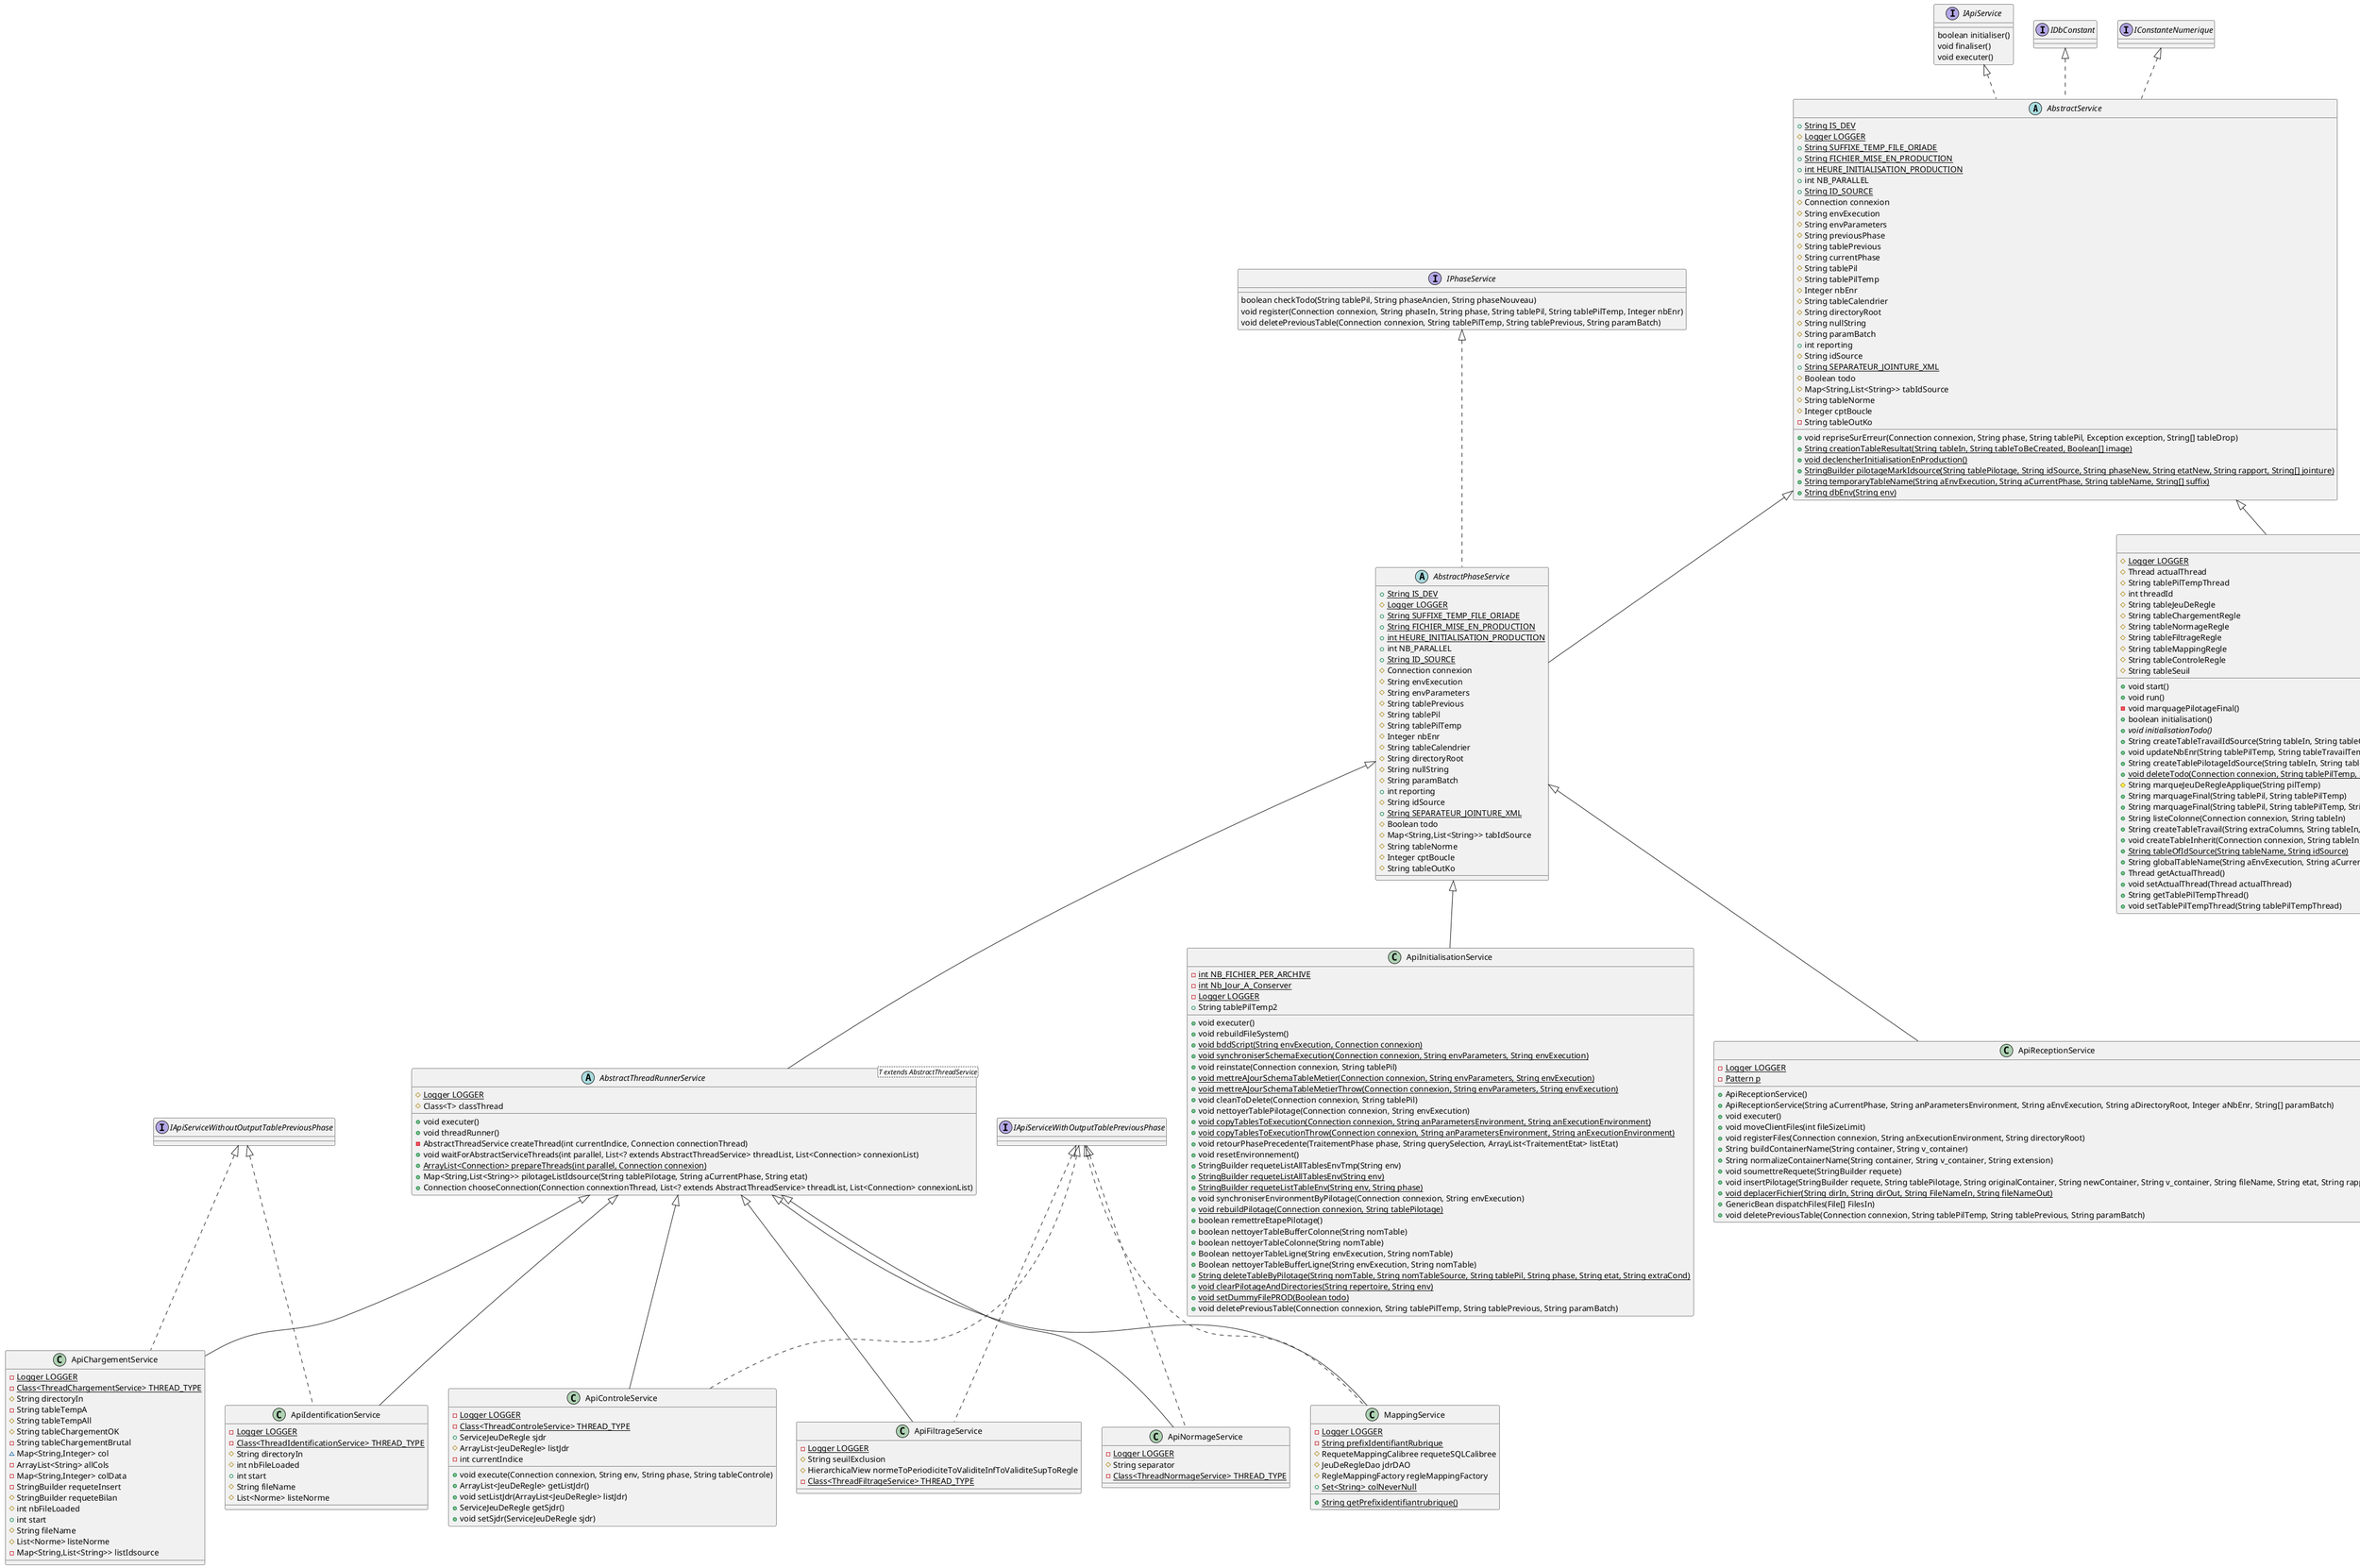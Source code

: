 @startuml
abstract class AbstractService [[java:fr.insee.arc.core.service.AbstractService]] {
	+{static}String IS_DEV
	#{static}Logger LOGGER
	+{static}String SUFFIXE_TEMP_FILE_ORIADE
	+{static}String FICHIER_MISE_EN_PRODUCTION
	+{static}int HEURE_INITIALISATION_PRODUCTION
	+int NB_PARALLEL
	+{static}String ID_SOURCE
	#Connection connexion
	#String envExecution
	#String envParameters
	#String previousPhase
	#String tablePrevious
	#String currentPhase
	#String tablePil
	#String tablePilTemp
	#Integer nbEnr
	#String tableCalendrier
	#String directoryRoot
	#String nullString
	#String paramBatch
	+int reporting
	#String idSource
	+{static}String SEPARATEUR_JOINTURE_XML
	#Boolean todo
	#Map<String,List<String>> tabIdSource
	#String tableNorme
	#Integer cptBoucle
	-String tableOutKo
	+void repriseSurErreur(Connection connexion, String phase, String tablePil, Exception exception, String[] tableDrop)
	+{static}String creationTableResultat(String tableIn, String tableToBeCreated, Boolean[] image)
	+{static}void declencherInitialisationEnProduction()
	+{static}StringBuilder pilotageMarkIdsource(String tablePilotage, String idSource, String phaseNew, String etatNew, String rapport, String[] jointure)
	+{static}String temporaryTableName(String aEnvExecution, String aCurrentPhase, String tableName, String[] suffix)
	+{static}String dbEnv(String env)
}

interface IApiService [[java:fr.insee.arc.core.service.IApiService]] {
	boolean initialiser()
	void finaliser()
	void executer()
}

interface IDbConstant [[java:fr.insee.arc.core.model.IDbConstant]] {
}

interface IConstanteNumerique [[java:fr.insee.siera.textutils.IConstanteNumerique]] {
}

abstract class AbstractPhaseService [[java:fr.insee.arc.core.service.AbstractPhaseService]] {
+{static}String IS_DEV
	#{static}Logger LOGGER
	+{static}String SUFFIXE_TEMP_FILE_ORIADE
	+{static}String FICHIER_MISE_EN_PRODUCTION
	+{static}int HEURE_INITIALISATION_PRODUCTION
	+int NB_PARALLEL
	+{static}String ID_SOURCE
	#Connection connexion
	#String envExecution
	#String envParameters
	#String tablePrevious
	#String tablePil
	#String tablePilTemp
	#Integer nbEnr
	#String tableCalendrier
	#String directoryRoot
	#String nullString
	#String paramBatch
	+int reporting
	#String idSource
	+{static}String SEPARATEUR_JOINTURE_XML
	#Boolean todo
	#Map<String,List<String>> tabIdSource
	#String tableNorme
	#Integer cptBoucle
	#String tableOutKo
}

interface IPhaseService [[java:fr.insee.arc.core.service.IPhaseService]] {
	boolean checkTodo(String tablePil, String phaseAncien, String phaseNouveau)
	void register(Connection connexion, String phaseIn, String phase, String tablePil, String tablePilTemp, Integer nbEnr)
	void deletePreviousTable(Connection connexion, String tablePilTemp, String tablePrevious, String paramBatch)
}

abstract class AbstractThreadService [[java:fr.insee.arc.core.service.thread.AbstractThreadService]] {
	#{static}Logger LOGGER
	#Thread actualThread
	#String tablePilTempThread
	#int threadId
	#String tableJeuDeRegle
	#String tableChargementRegle
	#String tableNormageRegle
	#String tableFiltrageRegle
	#String tableMappingRegle
	#String tableControleRegle
	#String tableSeuil
	+void start()
	+void run()
	-void marquagePilotageFinal()
	+boolean initialisation()
	+{abstract}void initialisationTodo()
	+String createTableTravailIdSource(String tableIn, String tableOut, String idSource, String[] extraCols)
	+void updateNbEnr(String tablePilTemp, String tableTravailTemp)
	+String createTablePilotageIdSource(String tableIn, String tableOut, String idSource)
	+{static}void deleteTodo(Connection connexion, String tablePilTemp, String tablePrevious, String paramBatch)
	#String marqueJeuDeRegleApplique(String pilTemp)
	+String marquageFinal(String tablePil, String tablePilTemp)
	+String marquageFinal(String tablePil, String tablePilTemp, String id_source)
	+String listeColonne(Connection connexion, String tableIn)
	+String createTableTravail(String extraColumns, String tableIn, String tableOut, String tablePilTemp, String idSource, Boolean isIdSource, String[] etat_traitement)
	+void createTableInherit(Connection connexion, String tableIn, String tableIdSource)
	+{static}String tableOfIdSource(String tableName, String idSource)
	+String globalTableName(String aEnvExecution, String aCurrentPhase, String tableName)
	+Thread getActualThread()
	+void setActualThread(Thread actualThread)
	+String getTablePilTempThread()
	+void setTablePilTempThread(String tablePilTempThread)
}

interface Runnable [[java:java.lang.Runnable]] {
	void run()
}

abstract class "AbstractThreadRunnerService<T extends AbstractThreadService>" as AbstractThreadRunnerService_AbstractThreadService_ [[java:fr.insee.arc.core.service.AbstractThreadRunnerService]] {
	#{static}Logger LOGGER
	#Class<T> classThread
	+void executer()
	+void threadRunner()
	-AbstractThreadService createThread(int currentIndice, Connection connectionThread)
	+void waitForAbstractServiceThreads(int parallel, List<? extends AbstractThreadService> threadList, List<Connection> connexionList)
	+{static}ArrayList<Connection> prepareThreads(int parallel, Connection connexion)
	+Map<String,List<String>> pilotageListIdsource(String tablePilotage, String aCurrentPhase, String etat)
	+Connection chooseConnection(Connection connextionThread, List<? extends AbstractThreadService> threadList, List<Connection> connexionList)
}

class ApiChargementService [[java:fr.insee.arc.core.service.ApiChargementService]] {
	-{static}Logger LOGGER
	-{static}Class<ThreadChargementService> THREAD_TYPE
	#String directoryIn
	-String tableTempA
	#String tableTempAll
	#String tableChargementOK
	-String tableChargementBrutal
	~Map<String,Integer> col
	-ArrayList<String> allCols
	-Map<String,Integer> colData
	-StringBuilder requeteInsert
	#StringBuilder requeteBilan
	#int nbFileLoaded
	+int start
	#String fileName
	#List<Norme> listeNorme
	-Map<String,List<String>> listIdsource
}

interface IApiServiceWithoutOutputTablePreviousPhase [[java:fr.insee.arc.core.service.IApiServiceWithoutOutputTablePreviousPhase]] {
}

class ApiControleService [[java:fr.insee.arc.core.service.ApiControleService]] {
	-{static}Logger LOGGER
	-{static}Class<ThreadControleService> THREAD_TYPE
	+ServiceJeuDeRegle sjdr
	#ArrayList<JeuDeRegle> listJdr
	-int currentIndice
	+void execute(Connection connexion, String env, String phase, String tableControle)
	+ArrayList<JeuDeRegle> getListJdr()
	+void setListJdr(ArrayList<JeuDeRegle> listJdr)
	+ServiceJeuDeRegle getSjdr()
	+void setSjdr(ServiceJeuDeRegle sjdr)
}

interface IApiServiceWithOutputTablePreviousPhase [[java:fr.insee.arc.core.service.IApiServiceWithOutputTablePreviousPhase]] {
}

class ApiFiltrageService [[java:fr.insee.arc.core.service.ApiFiltrageService]] {
	-{static}Logger LOGGER
	#String seuilExclusion
	#HierarchicalView normeToPeriodiciteToValiditeInfToValiditeSupToRegle
	-{static}Class<ThreadFiltrageService> THREAD_TYPE
}

class ApiIdentificationService [[java:fr.insee.arc.core.service.ApiIdentificationService]] {
	-{static}Logger LOGGER
	-{static}Class<ThreadIdentificationService> THREAD_TYPE
	#String directoryIn
	#int nbFileLoaded
	+int start
	#String fileName
	#List<Norme> listeNorme
}

class ApiInitialisationService [[java:fr.insee.arc.core.service.ApiInitialisationService]] {
	-{static}int NB_FICHIER_PER_ARCHIVE
	-{static}int Nb_Jour_A_Conserver
	-{static}Logger LOGGER
	+String tablePilTemp2
	+void executer()
	+void rebuildFileSystem()
	+{static}void bddScript(String envExecution, Connection connexion)
	+{static}void synchroniserSchemaExecution(Connection connexion, String envParameters, String envExecution)
	+void reinstate(Connection connexion, String tablePil)
	+{static}void mettreAJourSchemaTableMetier(Connection connexion, String envParameters, String envExecution)
	+{static}void mettreAJourSchemaTableMetierThrow(Connection connexion, String envParameters, String envExecution)
	+void cleanToDelete(Connection connexion, String tablePil)
	+void nettoyerTablePilotage(Connection connexion, String envExecution)
	+{static}void copyTablesToExecution(Connection connexion, String anParametersEnvironment, String anExecutionEnvironment)
	+{static}void copyTablesToExecutionThrow(Connection connexion, String anParametersEnvironment, String anExecutionEnvironment)
	+void retourPhasePrecedente(TraitementPhase phase, String querySelection, ArrayList<TraitementEtat> listEtat)
	+void resetEnvironnement()
	+StringBuilder requeteListAllTablesEnvTmp(String env)
	+{static}StringBuilder requeteListAllTablesEnv(String env)
	+{static}StringBuilder requeteListTableEnv(String env, String phase)
	+void synchroniserEnvironmentByPilotage(Connection connexion, String envExecution)
	+{static}void rebuildPilotage(Connection connexion, String tablePilotage)
	+boolean remettreEtapePilotage()
	+boolean nettoyerTableBufferColonne(String nomTable)
	+boolean nettoyerTableColonne(String nomTable)
	+Boolean nettoyerTableLigne(String envExecution, String nomTable)
	+Boolean nettoyerTableBufferLigne(String envExecution, String nomTable)
	+{static}String deleteTableByPilotage(String nomTable, String nomTableSource, String tablePil, String phase, String etat, String extraCond)
	+{static}void clearPilotageAndDirectories(String repertoire, String env)
	+{static}void setDummyFilePROD(Boolean todo)
	+void deletePreviousTable(Connection connexion, String tablePilTemp, String tablePrevious, String paramBatch)
}

class ApiNormageService [[java:fr.insee.arc.core.service.ApiNormageService]] {
	-{static}Logger LOGGER
	#String separator
	-{static}Class<ThreadNormageService> THREAD_TYPE
}

class ApiReceptionService [[java:fr.insee.arc.core.service.ApiReceptionService]] {
-{static}Logger LOGGER
	-{static}Pattern p
	+ApiReceptionService()
	+ApiReceptionService(String aCurrentPhase, String anParametersEnvironment, String aEnvExecution, String aDirectoryRoot, Integer aNbEnr, String[] paramBatch)
	+void executer()
	+void moveClientFiles(int fileSizeLimit)
	+void registerFiles(Connection connexion, String anExecutionEnvironment, String directoryRoot)
	+String buildContainerName(String container, String v_container)
	+String normalizeContainerName(String container, String v_container, String extension)
	+void soumettreRequete(StringBuilder requete)
	+void insertPilotage(StringBuilder requete, String tablePilotage, String originalContainer, String newContainer, String v_container, String fileName, String etat, String rapport)
	+{static}void deplacerFichier(String dirIn, String dirOut, String FileNameIn, String fileNameOut)
	+GenericBean dispatchFiles(File[] FilesIn)
	+void deletePreviousTable(Connection connexion, String tablePilTemp, String tablePrevious, String paramBatch)
}

class MappingService [[java:fr.insee.arc.core.service.mapping.MappingService]] {
	-{static}Logger LOGGER
	-{static}String prefixIdentifiantRubrique
	#RequeteMappingCalibree requeteSQLCalibree
	#JeuDeRegleDao jdrDAO
	#RegleMappingFactory regleMappingFactory
	+{static}Set<String> colNeverNull
	+{static}String getPrefixidentifiantrubrique()
}

class ThreadPhaseService {
}

AbstractService <|-- AbstractPhaseService
IApiService <|.. AbstractService
IDbConstant <|.. AbstractService
IConstanteNumerique <|.. AbstractService
IPhaseService <|.. AbstractPhaseService
AbstractService <|-- AbstractThreadService
Runnable <|.. AbstractThreadService
AbstractPhaseService <|-- AbstractThreadRunnerService_AbstractThreadService_
AbstractThreadRunnerService_AbstractThreadService_ <|-- ApiChargementService
IApiServiceWithoutOutputTablePreviousPhase <|.. ApiChargementService
AbstractThreadRunnerService_AbstractThreadService_ <|-- ApiControleService
IApiServiceWithOutputTablePreviousPhase <|.. ApiControleService
AbstractThreadRunnerService_AbstractThreadService_ <|-- ApiFiltrageService
IApiServiceWithOutputTablePreviousPhase <|.. ApiFiltrageService
AbstractThreadRunnerService_AbstractThreadService_ <|-- ApiIdentificationService
IApiServiceWithoutOutputTablePreviousPhase <|.. ApiIdentificationService
AbstractPhaseService <|-- ApiInitialisationService
AbstractThreadRunnerService_AbstractThreadService_ <|-- ApiNormageService
IApiServiceWithOutputTablePreviousPhase <|.. ApiNormageService
AbstractPhaseService <|-- ApiReceptionService
AbstractThreadRunnerService_AbstractThreadService_ <|-- MappingService
IApiServiceWithOutputTablePreviousPhase <|.. MappingService
AbstractThreadService <|-- ThreadPhaseService

@enduml
